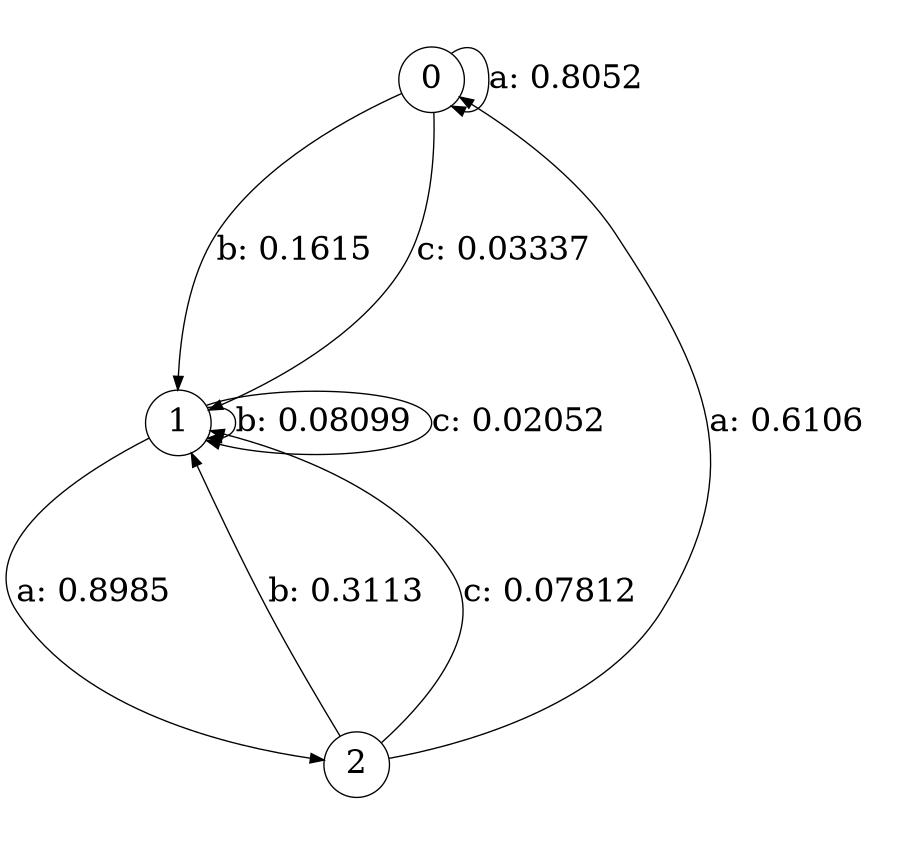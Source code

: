digraph "d1-500nw-t0-cen-SML" {
size = "6,8.5";
ratio = "fill";
node [shape = circle];
node [fontsize = 24];
edge [fontsize = 24];
0 -> 0 [label = "a: 0.8052   "];
0 -> 1 [label = "b: 0.1615   "];
0 -> 1 [label = "c: 0.03337  "];
1 -> 2 [label = "a: 0.8985   "];
1 -> 1 [label = "b: 0.08099  "];
1 -> 1 [label = "c: 0.02052  "];
2 -> 0 [label = "a: 0.6106   "];
2 -> 1 [label = "b: 0.3113   "];
2 -> 1 [label = "c: 0.07812  "];
}